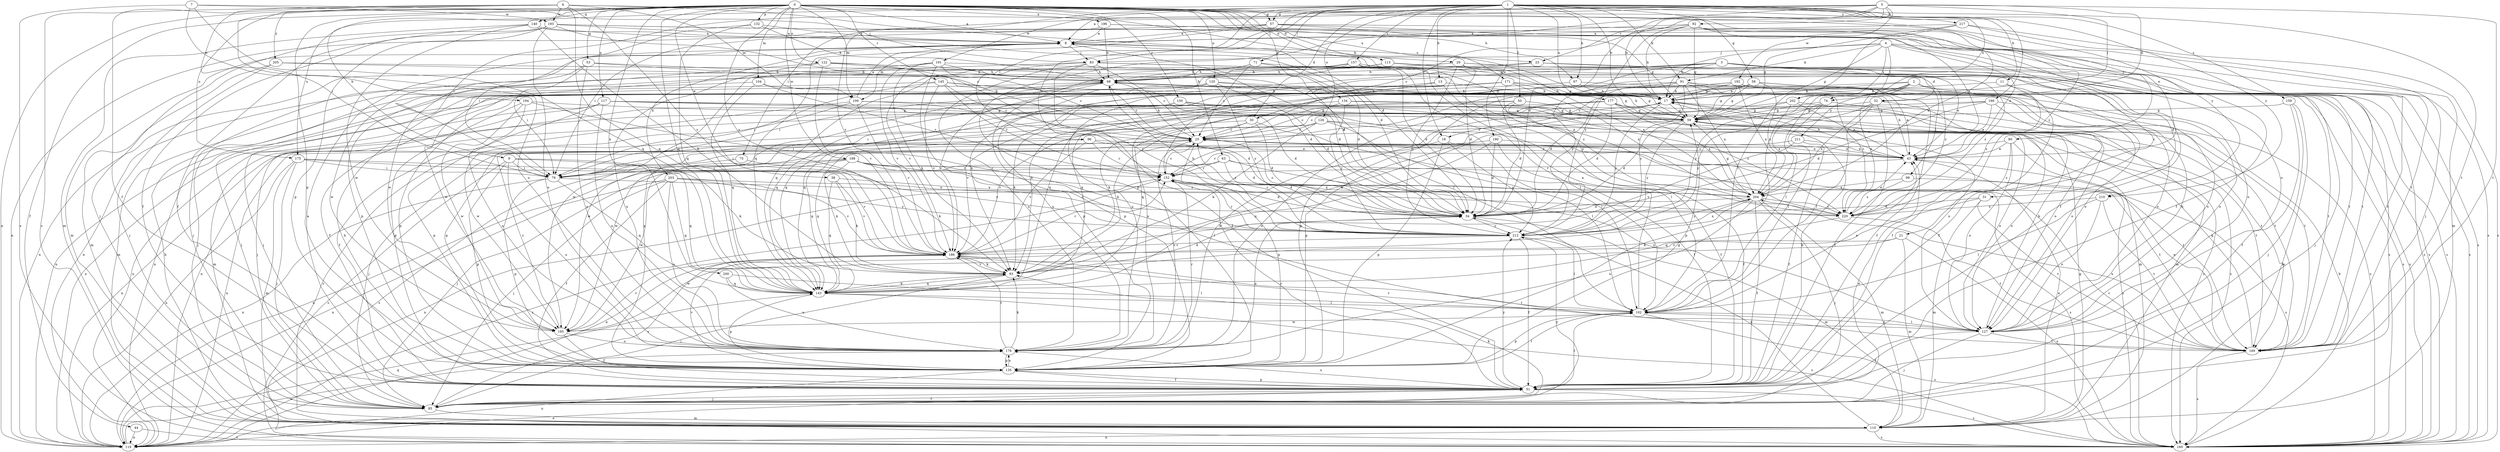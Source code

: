 strict digraph  {
0;
1;
2;
3;
4;
5;
6;
7;
8;
9;
11;
13;
17;
18;
21;
23;
25;
29;
30;
31;
32;
34;
38;
43;
44;
50;
51;
53;
57;
58;
59;
63;
67;
68;
71;
74;
75;
76;
80;
83;
85;
91;
92;
93;
96;
99;
102;
104;
109;
110;
113;
117;
119;
120;
122;
126;
127;
132;
134;
135;
140;
143;
145;
150;
152;
157;
159;
160;
166;
169;
171;
175;
177;
178;
186;
188;
190;
191;
192;
193;
194;
195;
196;
200;
202;
203;
204;
205;
210;
211;
212;
217;
220;
0 -> 8  [label=a];
0 -> 9  [label=b];
0 -> 29  [label=d];
0 -> 38  [label=e];
0 -> 43  [label=e];
0 -> 44  [label=f];
0 -> 53  [label=g];
0 -> 57  [label=g];
0 -> 63  [label=h];
0 -> 67  [label=h];
0 -> 80  [label=j];
0 -> 104  [label=m];
0 -> 109  [label=m];
0 -> 113  [label=n];
0 -> 117  [label=n];
0 -> 119  [label=n];
0 -> 120  [label=o];
0 -> 122  [label=o];
0 -> 132  [label=p];
0 -> 134  [label=p];
0 -> 135  [label=p];
0 -> 140  [label=q];
0 -> 143  [label=q];
0 -> 145  [label=r];
0 -> 150  [label=r];
0 -> 171  [label=u];
0 -> 175  [label=u];
0 -> 186  [label=v];
0 -> 188  [label=w];
0 -> 196  [label=x];
0 -> 200  [label=x];
0 -> 205  [label=y];
0 -> 210  [label=y];
1 -> 11  [label=b];
1 -> 13  [label=b];
1 -> 17  [label=b];
1 -> 18  [label=c];
1 -> 30  [label=d];
1 -> 50  [label=f];
1 -> 57  [label=g];
1 -> 58  [label=g];
1 -> 67  [label=h];
1 -> 71  [label=i];
1 -> 83  [label=j];
1 -> 91  [label=k];
1 -> 96  [label=l];
1 -> 126  [label=o];
1 -> 152  [label=r];
1 -> 157  [label=s];
1 -> 159  [label=s];
1 -> 166  [label=t];
1 -> 169  [label=t];
1 -> 175  [label=u];
1 -> 177  [label=u];
1 -> 186  [label=v];
1 -> 190  [label=w];
1 -> 191  [label=w];
1 -> 202  [label=x];
1 -> 210  [label=y];
1 -> 217  [label=z];
2 -> 17  [label=b];
2 -> 18  [label=c];
2 -> 51  [label=f];
2 -> 99  [label=l];
2 -> 102  [label=l];
2 -> 211  [label=y];
2 -> 212  [label=y];
2 -> 220  [label=z];
3 -> 30  [label=d];
3 -> 31  [label=d];
3 -> 32  [label=d];
3 -> 43  [label=e];
3 -> 68  [label=h];
3 -> 119  [label=n];
3 -> 127  [label=o];
3 -> 169  [label=t];
3 -> 178  [label=u];
3 -> 212  [label=y];
4 -> 17  [label=b];
4 -> 21  [label=c];
4 -> 43  [label=e];
4 -> 59  [label=g];
4 -> 74  [label=i];
4 -> 83  [label=j];
4 -> 91  [label=k];
4 -> 160  [label=s];
4 -> 202  [label=x];
5 -> 8  [label=a];
5 -> 17  [label=b];
5 -> 23  [label=c];
5 -> 32  [label=d];
5 -> 34  [label=d];
5 -> 74  [label=i];
5 -> 75  [label=i];
5 -> 76  [label=i];
5 -> 92  [label=k];
5 -> 135  [label=p];
5 -> 169  [label=t];
5 -> 192  [label=w];
6 -> 17  [label=b];
6 -> 34  [label=d];
6 -> 51  [label=f];
6 -> 76  [label=i];
6 -> 109  [label=m];
6 -> 143  [label=q];
6 -> 160  [label=s];
6 -> 178  [label=u];
6 -> 186  [label=v];
6 -> 193  [label=w];
7 -> 83  [label=j];
7 -> 143  [label=q];
7 -> 160  [label=s];
7 -> 193  [label=w];
7 -> 194  [label=w];
8 -> 23  [label=c];
8 -> 34  [label=d];
8 -> 83  [label=j];
8 -> 109  [label=m];
8 -> 110  [label=m];
8 -> 195  [label=w];
8 -> 203  [label=x];
9 -> 76  [label=i];
9 -> 93  [label=k];
9 -> 135  [label=p];
9 -> 160  [label=s];
9 -> 178  [label=u];
9 -> 212  [label=y];
11 -> 17  [label=b];
11 -> 51  [label=f];
11 -> 220  [label=z];
13 -> 17  [label=b];
13 -> 102  [label=l];
13 -> 143  [label=q];
13 -> 152  [label=r];
17 -> 59  [label=g];
17 -> 135  [label=p];
17 -> 143  [label=q];
17 -> 212  [label=y];
18 -> 43  [label=e];
18 -> 135  [label=p];
18 -> 152  [label=r];
18 -> 212  [label=y];
21 -> 110  [label=m];
21 -> 160  [label=s];
21 -> 186  [label=v];
21 -> 195  [label=w];
23 -> 68  [label=h];
23 -> 93  [label=k];
23 -> 160  [label=s];
23 -> 220  [label=z];
25 -> 43  [label=e];
25 -> 68  [label=h];
25 -> 85  [label=j];
25 -> 135  [label=p];
25 -> 143  [label=q];
25 -> 169  [label=t];
29 -> 34  [label=d];
29 -> 68  [label=h];
29 -> 143  [label=q];
29 -> 160  [label=s];
29 -> 169  [label=t];
29 -> 204  [label=x];
29 -> 212  [label=y];
30 -> 25  [label=c];
30 -> 34  [label=d];
30 -> 51  [label=f];
30 -> 93  [label=k];
30 -> 186  [label=v];
31 -> 34  [label=d];
31 -> 110  [label=m];
31 -> 143  [label=q];
31 -> 169  [label=t];
32 -> 51  [label=f];
32 -> 59  [label=g];
32 -> 93  [label=k];
32 -> 102  [label=l];
32 -> 127  [label=o];
32 -> 204  [label=x];
34 -> 25  [label=c];
34 -> 110  [label=m];
34 -> 178  [label=u];
34 -> 212  [label=y];
38 -> 93  [label=k];
38 -> 143  [label=q];
38 -> 186  [label=v];
38 -> 204  [label=x];
43 -> 17  [label=b];
43 -> 25  [label=c];
43 -> 68  [label=h];
43 -> 152  [label=r];
44 -> 119  [label=n];
44 -> 160  [label=s];
50 -> 34  [label=d];
50 -> 59  [label=g];
50 -> 119  [label=n];
50 -> 195  [label=w];
50 -> 220  [label=z];
51 -> 8  [label=a];
51 -> 17  [label=b];
51 -> 68  [label=h];
51 -> 85  [label=j];
51 -> 102  [label=l];
51 -> 119  [label=n];
51 -> 135  [label=p];
51 -> 152  [label=r];
51 -> 160  [label=s];
51 -> 178  [label=u];
51 -> 212  [label=y];
53 -> 34  [label=d];
53 -> 68  [label=h];
53 -> 76  [label=i];
53 -> 178  [label=u];
53 -> 195  [label=w];
57 -> 8  [label=a];
57 -> 51  [label=f];
57 -> 59  [label=g];
57 -> 76  [label=i];
57 -> 110  [label=m];
57 -> 143  [label=q];
58 -> 17  [label=b];
58 -> 59  [label=g];
58 -> 85  [label=j];
58 -> 127  [label=o];
58 -> 135  [label=p];
58 -> 178  [label=u];
58 -> 204  [label=x];
59 -> 25  [label=c];
59 -> 34  [label=d];
59 -> 68  [label=h];
59 -> 127  [label=o];
59 -> 169  [label=t];
59 -> 212  [label=y];
63 -> 34  [label=d];
63 -> 85  [label=j];
63 -> 119  [label=n];
63 -> 127  [label=o];
63 -> 152  [label=r];
63 -> 169  [label=t];
67 -> 17  [label=b];
67 -> 143  [label=q];
67 -> 160  [label=s];
68 -> 17  [label=b];
68 -> 25  [label=c];
68 -> 85  [label=j];
68 -> 127  [label=o];
68 -> 135  [label=p];
68 -> 186  [label=v];
71 -> 25  [label=c];
71 -> 34  [label=d];
71 -> 68  [label=h];
71 -> 135  [label=p];
71 -> 160  [label=s];
74 -> 59  [label=g];
74 -> 102  [label=l];
74 -> 169  [label=t];
74 -> 204  [label=x];
74 -> 212  [label=y];
75 -> 76  [label=i];
75 -> 93  [label=k];
76 -> 119  [label=n];
76 -> 135  [label=p];
76 -> 143  [label=q];
76 -> 220  [label=z];
80 -> 43  [label=e];
80 -> 127  [label=o];
80 -> 143  [label=q];
80 -> 160  [label=s];
80 -> 220  [label=z];
83 -> 25  [label=c];
83 -> 51  [label=f];
83 -> 68  [label=h];
83 -> 169  [label=t];
83 -> 178  [label=u];
83 -> 186  [label=v];
83 -> 195  [label=w];
83 -> 220  [label=z];
85 -> 43  [label=e];
85 -> 51  [label=f];
85 -> 93  [label=k];
85 -> 110  [label=m];
85 -> 186  [label=v];
85 -> 212  [label=y];
91 -> 17  [label=b];
91 -> 34  [label=d];
91 -> 43  [label=e];
91 -> 143  [label=q];
91 -> 152  [label=r];
91 -> 160  [label=s];
91 -> 204  [label=x];
91 -> 212  [label=y];
91 -> 220  [label=z];
92 -> 8  [label=a];
92 -> 17  [label=b];
92 -> 25  [label=c];
92 -> 51  [label=f];
92 -> 59  [label=g];
92 -> 204  [label=x];
92 -> 212  [label=y];
92 -> 220  [label=z];
93 -> 34  [label=d];
93 -> 85  [label=j];
93 -> 143  [label=q];
93 -> 186  [label=v];
96 -> 34  [label=d];
96 -> 43  [label=e];
96 -> 119  [label=n];
96 -> 152  [label=r];
96 -> 186  [label=v];
99 -> 160  [label=s];
99 -> 204  [label=x];
99 -> 220  [label=z];
102 -> 8  [label=a];
102 -> 43  [label=e];
102 -> 127  [label=o];
102 -> 135  [label=p];
102 -> 160  [label=s];
102 -> 195  [label=w];
104 -> 17  [label=b];
104 -> 110  [label=m];
104 -> 143  [label=q];
104 -> 152  [label=r];
109 -> 8  [label=a];
109 -> 34  [label=d];
109 -> 51  [label=f];
109 -> 59  [label=g];
109 -> 169  [label=t];
109 -> 186  [label=v];
109 -> 195  [label=w];
110 -> 25  [label=c];
110 -> 34  [label=d];
110 -> 43  [label=e];
110 -> 59  [label=g];
110 -> 68  [label=h];
110 -> 119  [label=n];
110 -> 160  [label=s];
113 -> 59  [label=g];
113 -> 68  [label=h];
113 -> 85  [label=j];
113 -> 160  [label=s];
117 -> 34  [label=d];
117 -> 59  [label=g];
117 -> 85  [label=j];
117 -> 119  [label=n];
117 -> 135  [label=p];
117 -> 160  [label=s];
117 -> 178  [label=u];
119 -> 143  [label=q];
119 -> 152  [label=r];
119 -> 178  [label=u];
120 -> 17  [label=b];
120 -> 34  [label=d];
120 -> 51  [label=f];
120 -> 59  [label=g];
120 -> 76  [label=i];
120 -> 143  [label=q];
120 -> 212  [label=y];
122 -> 68  [label=h];
122 -> 102  [label=l];
122 -> 135  [label=p];
122 -> 178  [label=u];
122 -> 186  [label=v];
122 -> 212  [label=y];
126 -> 25  [label=c];
126 -> 51  [label=f];
126 -> 76  [label=i];
126 -> 93  [label=k];
126 -> 102  [label=l];
126 -> 127  [label=o];
126 -> 195  [label=w];
127 -> 17  [label=b];
127 -> 51  [label=f];
127 -> 68  [label=h];
127 -> 85  [label=j];
127 -> 102  [label=l];
127 -> 169  [label=t];
127 -> 186  [label=v];
132 -> 8  [label=a];
132 -> 68  [label=h];
132 -> 76  [label=i];
132 -> 143  [label=q];
134 -> 25  [label=c];
134 -> 59  [label=g];
134 -> 135  [label=p];
134 -> 160  [label=s];
134 -> 212  [label=y];
135 -> 51  [label=f];
135 -> 59  [label=g];
135 -> 102  [label=l];
135 -> 119  [label=n];
135 -> 178  [label=u];
135 -> 186  [label=v];
140 -> 8  [label=a];
140 -> 34  [label=d];
140 -> 51  [label=f];
140 -> 93  [label=k];
140 -> 110  [label=m];
140 -> 195  [label=w];
143 -> 93  [label=k];
143 -> 102  [label=l];
143 -> 135  [label=p];
143 -> 160  [label=s];
145 -> 17  [label=b];
145 -> 25  [label=c];
145 -> 59  [label=g];
145 -> 76  [label=i];
145 -> 85  [label=j];
145 -> 152  [label=r];
145 -> 186  [label=v];
150 -> 59  [label=g];
150 -> 93  [label=k];
150 -> 102  [label=l];
150 -> 110  [label=m];
150 -> 127  [label=o];
150 -> 186  [label=v];
152 -> 25  [label=c];
152 -> 34  [label=d];
152 -> 119  [label=n];
152 -> 160  [label=s];
152 -> 204  [label=x];
157 -> 34  [label=d];
157 -> 68  [label=h];
157 -> 102  [label=l];
157 -> 119  [label=n];
157 -> 160  [label=s];
157 -> 178  [label=u];
159 -> 51  [label=f];
159 -> 59  [label=g];
159 -> 85  [label=j];
159 -> 110  [label=m];
160 -> 17  [label=b];
160 -> 25  [label=c];
166 -> 34  [label=d];
166 -> 43  [label=e];
166 -> 59  [label=g];
166 -> 76  [label=i];
166 -> 110  [label=m];
166 -> 160  [label=s];
169 -> 43  [label=e];
169 -> 59  [label=g];
169 -> 160  [label=s];
169 -> 204  [label=x];
171 -> 17  [label=b];
171 -> 85  [label=j];
171 -> 119  [label=n];
171 -> 127  [label=o];
171 -> 135  [label=p];
171 -> 143  [label=q];
171 -> 169  [label=t];
171 -> 204  [label=x];
171 -> 220  [label=z];
175 -> 76  [label=i];
175 -> 85  [label=j];
175 -> 110  [label=m];
175 -> 119  [label=n];
175 -> 143  [label=q];
175 -> 186  [label=v];
177 -> 25  [label=c];
177 -> 34  [label=d];
177 -> 59  [label=g];
177 -> 110  [label=m];
177 -> 119  [label=n];
177 -> 169  [label=t];
177 -> 178  [label=u];
177 -> 204  [label=x];
178 -> 17  [label=b];
178 -> 25  [label=c];
178 -> 93  [label=k];
178 -> 135  [label=p];
178 -> 152  [label=r];
178 -> 186  [label=v];
186 -> 93  [label=k];
186 -> 152  [label=r];
186 -> 169  [label=t];
188 -> 76  [label=i];
188 -> 93  [label=k];
188 -> 102  [label=l];
188 -> 152  [label=r];
188 -> 160  [label=s];
188 -> 195  [label=w];
188 -> 204  [label=x];
188 -> 220  [label=z];
190 -> 34  [label=d];
190 -> 43  [label=e];
190 -> 51  [label=f];
190 -> 76  [label=i];
190 -> 143  [label=q];
191 -> 25  [label=c];
191 -> 34  [label=d];
191 -> 68  [label=h];
191 -> 93  [label=k];
191 -> 135  [label=p];
191 -> 186  [label=v];
191 -> 195  [label=w];
192 -> 17  [label=b];
192 -> 51  [label=f];
192 -> 59  [label=g];
192 -> 93  [label=k];
192 -> 119  [label=n];
192 -> 127  [label=o];
192 -> 204  [label=x];
193 -> 8  [label=a];
193 -> 25  [label=c];
193 -> 51  [label=f];
193 -> 85  [label=j];
193 -> 127  [label=o];
193 -> 135  [label=p];
193 -> 169  [label=t];
193 -> 178  [label=u];
194 -> 59  [label=g];
194 -> 135  [label=p];
194 -> 178  [label=u];
194 -> 195  [label=w];
194 -> 212  [label=y];
195 -> 25  [label=c];
195 -> 51  [label=f];
195 -> 178  [label=u];
195 -> 186  [label=v];
196 -> 8  [label=a];
196 -> 43  [label=e];
196 -> 68  [label=h];
196 -> 119  [label=n];
196 -> 160  [label=s];
200 -> 102  [label=l];
200 -> 143  [label=q];
200 -> 178  [label=u];
202 -> 43  [label=e];
202 -> 59  [label=g];
202 -> 93  [label=k];
202 -> 127  [label=o];
202 -> 135  [label=p];
203 -> 51  [label=f];
203 -> 85  [label=j];
203 -> 119  [label=n];
203 -> 143  [label=q];
203 -> 178  [label=u];
203 -> 186  [label=v];
203 -> 204  [label=x];
203 -> 212  [label=y];
204 -> 34  [label=d];
204 -> 51  [label=f];
204 -> 59  [label=g];
204 -> 85  [label=j];
204 -> 110  [label=m];
204 -> 119  [label=n];
204 -> 178  [label=u];
204 -> 212  [label=y];
204 -> 220  [label=z];
205 -> 68  [label=h];
205 -> 85  [label=j];
205 -> 110  [label=m];
205 -> 220  [label=z];
210 -> 102  [label=l];
210 -> 127  [label=o];
210 -> 169  [label=t];
210 -> 220  [label=z];
211 -> 43  [label=e];
211 -> 51  [label=f];
211 -> 119  [label=n];
211 -> 186  [label=v];
212 -> 25  [label=c];
212 -> 51  [label=f];
212 -> 68  [label=h];
212 -> 102  [label=l];
212 -> 152  [label=r];
212 -> 186  [label=v];
212 -> 204  [label=x];
217 -> 8  [label=a];
217 -> 59  [label=g];
217 -> 85  [label=j];
217 -> 102  [label=l];
217 -> 160  [label=s];
220 -> 8  [label=a];
220 -> 43  [label=e];
220 -> 93  [label=k];
220 -> 169  [label=t];
}
